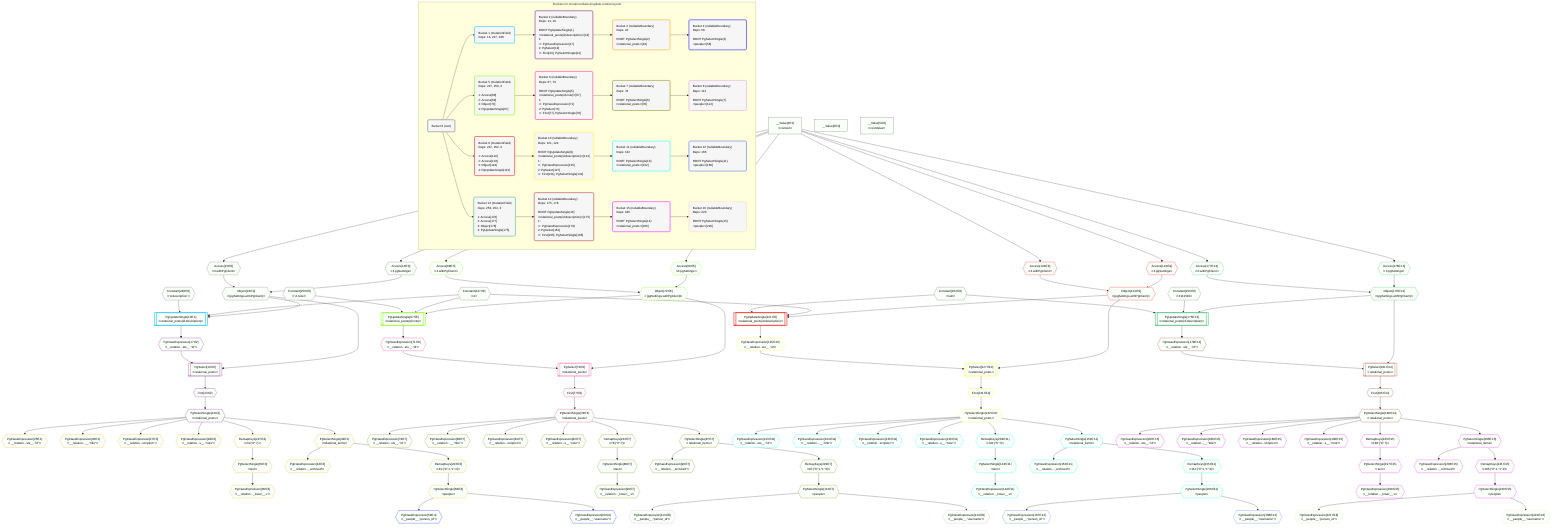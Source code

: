 %%{init: {'themeVariables': { 'fontSize': '12px'}}}%%
graph TD
    classDef path fill:#eee,stroke:#000,color:#000
    classDef plan fill:#fff,stroke-width:1px,color:#000
    classDef itemplan fill:#fff,stroke-width:2px,color:#000
    classDef unbatchedplan fill:#dff,stroke-width:1px,color:#000
    classDef sideeffectplan fill:#fcc,stroke-width:2px,color:#000
    classDef bucket fill:#f6f6f6,color:#000,stroke-width:2px,text-align:left


    %% plan dependencies
    Object16{{"Object[16∈0]<br />ᐸ{pgSettings,withPgClient}ᐳ"}}:::plan
    Access14{{"Access[14∈0]<br />ᐸ3.pgSettingsᐳ"}}:::plan
    Access15{{"Access[15∈0]<br />ᐸ3.withPgClientᐳ"}}:::plan
    Access14 & Access15 --> Object16
    __Value3["__Value[3∈0]<br />ᐸcontextᐳ"]:::plan
    __Value3 --> Access14
    __Value3 --> Access15
    __Value0["__Value[0∈0]"]:::plan
    __Value5["__Value[5∈0]<br />ᐸrootValueᐳ"]:::plan
    Constant247{{"Constant[247∈0]<br />ᐸ4ᐳ"}}:::plan
    Constant248{{"Constant[248∈0]<br />ᐸ'A description'ᐳ"}}:::plan
    Constant250{{"Constant[250∈0]<br />ᐸ'A note'ᐳ"}}:::plan
    Constant252{{"Constant[252∈0]<br />ᐸnullᐳ"}}:::plan
    Constant253{{"Constant[253∈0]<br />ᐸ3141592ᐳ"}}:::plan
    PgUpdateSingle13[["PgUpdateSingle[13∈1]<br />ᐸrelational_posts(id;description)ᐳ"]]:::sideeffectplan
    Object16 & Constant247 & Constant248 --> PgUpdateSingle13
    PgSelect19[["PgSelect[19∈2]<br />ᐸrelational_postsᐳ"]]:::plan
    PgClassExpression17{{"PgClassExpression[17∈2]<br />ᐸ__relation...sts__.”id”ᐳ"}}:::plan
    Object16 & PgClassExpression17 --> PgSelect19
    PgUpdateSingle13 --> PgClassExpression17
    First23{{"First[23∈2]"}}:::plan
    PgSelect19 --> First23
    PgSelectSingle24{{"PgSelectSingle[24∈2]<br />ᐸrelational_postsᐳ"}}:::plan
    First23 --> PgSelectSingle24
    PgClassExpression25{{"PgClassExpression[25∈3]<br />ᐸ__relation...sts__.”id”ᐳ"}}:::plan
    PgSelectSingle24 --> PgClassExpression25
    PgClassExpression26{{"PgClassExpression[26∈3]<br />ᐸ__relation...__.”title”ᐳ"}}:::plan
    PgSelectSingle24 --> PgClassExpression26
    PgClassExpression27{{"PgClassExpression[27∈3]<br />ᐸ__relation...scription”ᐳ"}}:::plan
    PgSelectSingle24 --> PgClassExpression27
    PgClassExpression28{{"PgClassExpression[28∈3]<br />ᐸ__relation...s__.”note”ᐳ"}}:::plan
    PgSelectSingle24 --> PgClassExpression28
    PgSelectSingle35{{"PgSelectSingle[35∈3]<br />ᐸtextᐳ"}}:::plan
    RemapKeys227{{"RemapKeys[227∈3]<br />ᐸ24:{”0”:7}ᐳ"}}:::plan
    RemapKeys227 --> PgSelectSingle35
    PgClassExpression36{{"PgClassExpression[36∈3]<br />ᐸ__relation..._lower__.vᐳ"}}:::plan
    PgSelectSingle35 --> PgClassExpression36
    PgSelectSingle43{{"PgSelectSingle[43∈3]<br />ᐸrelational_itemsᐳ"}}:::plan
    PgSelectSingle24 --> PgSelectSingle43
    PgClassExpression44{{"PgClassExpression[44∈3]<br />ᐸ__relation..._archived”ᐳ"}}:::plan
    PgSelectSingle43 --> PgClassExpression44
    PgSelectSingle58{{"PgSelectSingle[58∈3]<br />ᐸpeopleᐳ"}}:::plan
    RemapKeys223{{"RemapKeys[223∈3]<br />ᐸ43:{”0”:1,”1”:2}ᐳ"}}:::plan
    RemapKeys223 --> PgSelectSingle58
    PgSelectSingle43 --> RemapKeys223
    PgSelectSingle24 --> RemapKeys227
    PgClassExpression59{{"PgClassExpression[59∈4]<br />ᐸ__people__.”person_id”ᐳ"}}:::plan
    PgSelectSingle58 --> PgClassExpression59
    PgClassExpression60{{"PgClassExpression[60∈4]<br />ᐸ__people__.”username”ᐳ"}}:::plan
    PgSelectSingle58 --> PgClassExpression60
    PgUpdateSingle67[["PgUpdateSingle[67∈5]<br />ᐸrelational_posts(id;note)ᐳ"]]:::sideeffectplan
    Object70{{"Object[70∈5]<br />ᐸ{pgSettings,withPgClient}ᐳ"}}:::plan
    Object70 & Constant247 & Constant250 --> PgUpdateSingle67
    Access68{{"Access[68∈5]<br />ᐸ3.pgSettingsᐳ"}}:::plan
    Access69{{"Access[69∈5]<br />ᐸ3.withPgClientᐳ"}}:::plan
    Access68 & Access69 --> Object70
    __Value3 --> Access68
    __Value3 --> Access69
    PgSelect73[["PgSelect[73∈6]<br />ᐸrelational_postsᐳ"]]:::plan
    PgClassExpression71{{"PgClassExpression[71∈6]<br />ᐸ__relation...sts__.”id”ᐳ"}}:::plan
    Object70 & PgClassExpression71 --> PgSelect73
    PgUpdateSingle67 --> PgClassExpression71
    First77{{"First[77∈6]"}}:::plan
    PgSelect73 --> First77
    PgSelectSingle78{{"PgSelectSingle[78∈6]<br />ᐸrelational_postsᐳ"}}:::plan
    First77 --> PgSelectSingle78
    PgClassExpression79{{"PgClassExpression[79∈7]<br />ᐸ__relation...sts__.”id”ᐳ"}}:::plan
    PgSelectSingle78 --> PgClassExpression79
    PgClassExpression80{{"PgClassExpression[80∈7]<br />ᐸ__relation...__.”title”ᐳ"}}:::plan
    PgSelectSingle78 --> PgClassExpression80
    PgClassExpression81{{"PgClassExpression[81∈7]<br />ᐸ__relation...scription”ᐳ"}}:::plan
    PgSelectSingle78 --> PgClassExpression81
    PgClassExpression82{{"PgClassExpression[82∈7]<br />ᐸ__relation...s__.”note”ᐳ"}}:::plan
    PgSelectSingle78 --> PgClassExpression82
    PgSelectSingle89{{"PgSelectSingle[89∈7]<br />ᐸtextᐳ"}}:::plan
    RemapKeys233{{"RemapKeys[233∈7]<br />ᐸ78:{”0”:7}ᐳ"}}:::plan
    RemapKeys233 --> PgSelectSingle89
    PgClassExpression90{{"PgClassExpression[90∈7]<br />ᐸ__relation..._lower__.vᐳ"}}:::plan
    PgSelectSingle89 --> PgClassExpression90
    PgSelectSingle97{{"PgSelectSingle[97∈7]<br />ᐸrelational_itemsᐳ"}}:::plan
    PgSelectSingle78 --> PgSelectSingle97
    PgClassExpression98{{"PgClassExpression[98∈7]<br />ᐸ__relation..._archived”ᐳ"}}:::plan
    PgSelectSingle97 --> PgClassExpression98
    PgSelectSingle112{{"PgSelectSingle[112∈7]<br />ᐸpeopleᐳ"}}:::plan
    RemapKeys229{{"RemapKeys[229∈7]<br />ᐸ97:{”0”:1,”1”:2}ᐳ"}}:::plan
    RemapKeys229 --> PgSelectSingle112
    PgSelectSingle97 --> RemapKeys229
    PgSelectSingle78 --> RemapKeys233
    PgClassExpression113{{"PgClassExpression[113∈8]<br />ᐸ__people__.”person_id”ᐳ"}}:::plan
    PgSelectSingle112 --> PgClassExpression113
    PgClassExpression114{{"PgClassExpression[114∈8]<br />ᐸ__people__.”username”ᐳ"}}:::plan
    PgSelectSingle112 --> PgClassExpression114
    PgUpdateSingle121[["PgUpdateSingle[121∈9]<br />ᐸrelational_posts(id;description)ᐳ"]]:::sideeffectplan
    Object124{{"Object[124∈9]<br />ᐸ{pgSettings,withPgClient}ᐳ"}}:::plan
    Object124 & Constant247 & Constant252 --> PgUpdateSingle121
    Access122{{"Access[122∈9]<br />ᐸ3.pgSettingsᐳ"}}:::plan
    Access123{{"Access[123∈9]<br />ᐸ3.withPgClientᐳ"}}:::plan
    Access122 & Access123 --> Object124
    __Value3 --> Access122
    __Value3 --> Access123
    PgSelect127[["PgSelect[127∈10]<br />ᐸrelational_postsᐳ"]]:::plan
    PgClassExpression125{{"PgClassExpression[125∈10]<br />ᐸ__relation...sts__.”id”ᐳ"}}:::plan
    Object124 & PgClassExpression125 --> PgSelect127
    PgUpdateSingle121 --> PgClassExpression125
    First131{{"First[131∈10]"}}:::plan
    PgSelect127 --> First131
    PgSelectSingle132{{"PgSelectSingle[132∈10]<br />ᐸrelational_postsᐳ"}}:::plan
    First131 --> PgSelectSingle132
    PgClassExpression133{{"PgClassExpression[133∈11]<br />ᐸ__relation...sts__.”id”ᐳ"}}:::plan
    PgSelectSingle132 --> PgClassExpression133
    PgClassExpression134{{"PgClassExpression[134∈11]<br />ᐸ__relation...__.”title”ᐳ"}}:::plan
    PgSelectSingle132 --> PgClassExpression134
    PgClassExpression135{{"PgClassExpression[135∈11]<br />ᐸ__relation...scription”ᐳ"}}:::plan
    PgSelectSingle132 --> PgClassExpression135
    PgClassExpression136{{"PgClassExpression[136∈11]<br />ᐸ__relation...s__.”note”ᐳ"}}:::plan
    PgSelectSingle132 --> PgClassExpression136
    PgSelectSingle143{{"PgSelectSingle[143∈11]<br />ᐸtextᐳ"}}:::plan
    RemapKeys239{{"RemapKeys[239∈11]<br />ᐸ132:{”0”:7}ᐳ"}}:::plan
    RemapKeys239 --> PgSelectSingle143
    PgClassExpression144{{"PgClassExpression[144∈11]<br />ᐸ__relation..._lower__.vᐳ"}}:::plan
    PgSelectSingle143 --> PgClassExpression144
    PgSelectSingle151{{"PgSelectSingle[151∈11]<br />ᐸrelational_itemsᐳ"}}:::plan
    PgSelectSingle132 --> PgSelectSingle151
    PgClassExpression152{{"PgClassExpression[152∈11]<br />ᐸ__relation..._archived”ᐳ"}}:::plan
    PgSelectSingle151 --> PgClassExpression152
    PgSelectSingle166{{"PgSelectSingle[166∈11]<br />ᐸpeopleᐳ"}}:::plan
    RemapKeys235{{"RemapKeys[235∈11]<br />ᐸ151:{”0”:1,”1”:2}ᐳ"}}:::plan
    RemapKeys235 --> PgSelectSingle166
    PgSelectSingle151 --> RemapKeys235
    PgSelectSingle132 --> RemapKeys239
    PgClassExpression167{{"PgClassExpression[167∈12]<br />ᐸ__people__.”person_id”ᐳ"}}:::plan
    PgSelectSingle166 --> PgClassExpression167
    PgClassExpression168{{"PgClassExpression[168∈12]<br />ᐸ__people__.”username”ᐳ"}}:::plan
    PgSelectSingle166 --> PgClassExpression168
    PgUpdateSingle175[["PgUpdateSingle[175∈13]<br />ᐸrelational_posts(id;description)ᐳ"]]:::sideeffectplan
    Object178{{"Object[178∈13]<br />ᐸ{pgSettings,withPgClient}ᐳ"}}:::plan
    Object178 & Constant253 & Constant252 --> PgUpdateSingle175
    Access176{{"Access[176∈13]<br />ᐸ3.pgSettingsᐳ"}}:::plan
    Access177{{"Access[177∈13]<br />ᐸ3.withPgClientᐳ"}}:::plan
    Access176 & Access177 --> Object178
    __Value3 --> Access176
    __Value3 --> Access177
    PgSelect181[["PgSelect[181∈14]<br />ᐸrelational_postsᐳ"]]:::plan
    PgClassExpression179{{"PgClassExpression[179∈14]<br />ᐸ__relation...sts__.”id”ᐳ"}}:::plan
    Object178 & PgClassExpression179 --> PgSelect181
    PgUpdateSingle175 --> PgClassExpression179
    First185{{"First[185∈14]"}}:::plan
    PgSelect181 --> First185
    PgSelectSingle186{{"PgSelectSingle[186∈14]<br />ᐸrelational_postsᐳ"}}:::plan
    First185 --> PgSelectSingle186
    PgClassExpression187{{"PgClassExpression[187∈15]<br />ᐸ__relation...sts__.”id”ᐳ"}}:::plan
    PgSelectSingle186 --> PgClassExpression187
    PgClassExpression188{{"PgClassExpression[188∈15]<br />ᐸ__relation...__.”title”ᐳ"}}:::plan
    PgSelectSingle186 --> PgClassExpression188
    PgClassExpression189{{"PgClassExpression[189∈15]<br />ᐸ__relation...scription”ᐳ"}}:::plan
    PgSelectSingle186 --> PgClassExpression189
    PgClassExpression190{{"PgClassExpression[190∈15]<br />ᐸ__relation...s__.”note”ᐳ"}}:::plan
    PgSelectSingle186 --> PgClassExpression190
    PgSelectSingle197{{"PgSelectSingle[197∈15]<br />ᐸtextᐳ"}}:::plan
    RemapKeys245{{"RemapKeys[245∈15]<br />ᐸ186:{”0”:7}ᐳ"}}:::plan
    RemapKeys245 --> PgSelectSingle197
    PgClassExpression198{{"PgClassExpression[198∈15]<br />ᐸ__relation..._lower__.vᐳ"}}:::plan
    PgSelectSingle197 --> PgClassExpression198
    PgSelectSingle205{{"PgSelectSingle[205∈15]<br />ᐸrelational_itemsᐳ"}}:::plan
    PgSelectSingle186 --> PgSelectSingle205
    PgClassExpression206{{"PgClassExpression[206∈15]<br />ᐸ__relation..._archived”ᐳ"}}:::plan
    PgSelectSingle205 --> PgClassExpression206
    PgSelectSingle220{{"PgSelectSingle[220∈15]<br />ᐸpeopleᐳ"}}:::plan
    RemapKeys241{{"RemapKeys[241∈15]<br />ᐸ205:{”0”:1,”1”:2}ᐳ"}}:::plan
    RemapKeys241 --> PgSelectSingle220
    PgSelectSingle205 --> RemapKeys241
    PgSelectSingle186 --> RemapKeys245
    PgClassExpression221{{"PgClassExpression[221∈16]<br />ᐸ__people__.”person_id”ᐳ"}}:::plan
    PgSelectSingle220 --> PgClassExpression221
    PgClassExpression222{{"PgClassExpression[222∈16]<br />ᐸ__people__.”username”ᐳ"}}:::plan
    PgSelectSingle220 --> PgClassExpression222

    %% define steps

    subgraph "Buckets for mutations/basics/update-relational-post"
    Bucket0("Bucket 0 (root)"):::bucket
    classDef bucket0 stroke:#696969
    class Bucket0,__Value0,__Value3,__Value5,Access14,Access15,Object16,Constant247,Constant248,Constant250,Constant252,Constant253 bucket0
    Bucket1("Bucket 1 (mutationField)<br />Deps: 16, 247, 248"):::bucket
    classDef bucket1 stroke:#00bfff
    class Bucket1,PgUpdateSingle13 bucket1
    Bucket2("Bucket 2 (nullableBoundary)<br />Deps: 13, 16<br /><br />ROOT PgUpdateSingle{1}ᐸrelational_posts(id;description)ᐳ[13]<br />1: <br />ᐳ: PgClassExpression[17]<br />2: PgSelect[19]<br />ᐳ: First[23], PgSelectSingle[24]"):::bucket
    classDef bucket2 stroke:#7f007f
    class Bucket2,PgClassExpression17,PgSelect19,First23,PgSelectSingle24 bucket2
    Bucket3("Bucket 3 (nullableBoundary)<br />Deps: 24<br /><br />ROOT PgSelectSingle{2}ᐸrelational_postsᐳ[24]"):::bucket
    classDef bucket3 stroke:#ffa500
    class Bucket3,PgClassExpression25,PgClassExpression26,PgClassExpression27,PgClassExpression28,PgSelectSingle35,PgClassExpression36,PgSelectSingle43,PgClassExpression44,PgSelectSingle58,RemapKeys223,RemapKeys227 bucket3
    Bucket4("Bucket 4 (nullableBoundary)<br />Deps: 58<br /><br />ROOT PgSelectSingle{3}ᐸpeopleᐳ[58]"):::bucket
    classDef bucket4 stroke:#0000ff
    class Bucket4,PgClassExpression59,PgClassExpression60 bucket4
    Bucket5("Bucket 5 (mutationField)<br />Deps: 247, 250, 3<br /><br />1: Access[68]<br />2: Access[69]<br />3: Object[70]<br />4: PgUpdateSingle[67]"):::bucket
    classDef bucket5 stroke:#7fff00
    class Bucket5,PgUpdateSingle67,Access68,Access69,Object70 bucket5
    Bucket6("Bucket 6 (nullableBoundary)<br />Deps: 67, 70<br /><br />ROOT PgUpdateSingle{5}ᐸrelational_posts(id;note)ᐳ[67]<br />1: <br />ᐳ: PgClassExpression[71]<br />2: PgSelect[73]<br />ᐳ: First[77], PgSelectSingle[78]"):::bucket
    classDef bucket6 stroke:#ff1493
    class Bucket6,PgClassExpression71,PgSelect73,First77,PgSelectSingle78 bucket6
    Bucket7("Bucket 7 (nullableBoundary)<br />Deps: 78<br /><br />ROOT PgSelectSingle{6}ᐸrelational_postsᐳ[78]"):::bucket
    classDef bucket7 stroke:#808000
    class Bucket7,PgClassExpression79,PgClassExpression80,PgClassExpression81,PgClassExpression82,PgSelectSingle89,PgClassExpression90,PgSelectSingle97,PgClassExpression98,PgSelectSingle112,RemapKeys229,RemapKeys233 bucket7
    Bucket8("Bucket 8 (nullableBoundary)<br />Deps: 112<br /><br />ROOT PgSelectSingle{7}ᐸpeopleᐳ[112]"):::bucket
    classDef bucket8 stroke:#dda0dd
    class Bucket8,PgClassExpression113,PgClassExpression114 bucket8
    Bucket9("Bucket 9 (mutationField)<br />Deps: 247, 252, 3<br /><br />1: Access[122]<br />2: Access[123]<br />3: Object[124]<br />4: PgUpdateSingle[121]"):::bucket
    classDef bucket9 stroke:#ff0000
    class Bucket9,PgUpdateSingle121,Access122,Access123,Object124 bucket9
    Bucket10("Bucket 10 (nullableBoundary)<br />Deps: 121, 124<br /><br />ROOT PgUpdateSingle{9}ᐸrelational_posts(id;description)ᐳ[121]<br />1: <br />ᐳ: PgClassExpression[125]<br />2: PgSelect[127]<br />ᐳ: First[131], PgSelectSingle[132]"):::bucket
    classDef bucket10 stroke:#ffff00
    class Bucket10,PgClassExpression125,PgSelect127,First131,PgSelectSingle132 bucket10
    Bucket11("Bucket 11 (nullableBoundary)<br />Deps: 132<br /><br />ROOT PgSelectSingle{10}ᐸrelational_postsᐳ[132]"):::bucket
    classDef bucket11 stroke:#00ffff
    class Bucket11,PgClassExpression133,PgClassExpression134,PgClassExpression135,PgClassExpression136,PgSelectSingle143,PgClassExpression144,PgSelectSingle151,PgClassExpression152,PgSelectSingle166,RemapKeys235,RemapKeys239 bucket11
    Bucket12("Bucket 12 (nullableBoundary)<br />Deps: 166<br /><br />ROOT PgSelectSingle{11}ᐸpeopleᐳ[166]"):::bucket
    classDef bucket12 stroke:#4169e1
    class Bucket12,PgClassExpression167,PgClassExpression168 bucket12
    Bucket13("Bucket 13 (mutationField)<br />Deps: 253, 252, 3<br /><br />1: Access[176]<br />2: Access[177]<br />3: Object[178]<br />4: PgUpdateSingle[175]"):::bucket
    classDef bucket13 stroke:#3cb371
    class Bucket13,PgUpdateSingle175,Access176,Access177,Object178 bucket13
    Bucket14("Bucket 14 (nullableBoundary)<br />Deps: 175, 178<br /><br />ROOT PgUpdateSingle{13}ᐸrelational_posts(id;description)ᐳ[175]<br />1: <br />ᐳ: PgClassExpression[179]<br />2: PgSelect[181]<br />ᐳ: First[185], PgSelectSingle[186]"):::bucket
    classDef bucket14 stroke:#a52a2a
    class Bucket14,PgClassExpression179,PgSelect181,First185,PgSelectSingle186 bucket14
    Bucket15("Bucket 15 (nullableBoundary)<br />Deps: 186<br /><br />ROOT PgSelectSingle{14}ᐸrelational_postsᐳ[186]"):::bucket
    classDef bucket15 stroke:#ff00ff
    class Bucket15,PgClassExpression187,PgClassExpression188,PgClassExpression189,PgClassExpression190,PgSelectSingle197,PgClassExpression198,PgSelectSingle205,PgClassExpression206,PgSelectSingle220,RemapKeys241,RemapKeys245 bucket15
    Bucket16("Bucket 16 (nullableBoundary)<br />Deps: 220<br /><br />ROOT PgSelectSingle{15}ᐸpeopleᐳ[220]"):::bucket
    classDef bucket16 stroke:#f5deb3
    class Bucket16,PgClassExpression221,PgClassExpression222 bucket16
    Bucket0 --> Bucket1 & Bucket5 & Bucket9 & Bucket13
    Bucket1 --> Bucket2
    Bucket2 --> Bucket3
    Bucket3 --> Bucket4
    Bucket5 --> Bucket6
    Bucket6 --> Bucket7
    Bucket7 --> Bucket8
    Bucket9 --> Bucket10
    Bucket10 --> Bucket11
    Bucket11 --> Bucket12
    Bucket13 --> Bucket14
    Bucket14 --> Bucket15
    Bucket15 --> Bucket16
    classDef unary fill:#fafffa,borderWidth:8px
    class Object16,Access14,Access15,__Value0,__Value3,__Value5,Constant247,Constant248,Constant250,Constant252,Constant253,PgUpdateSingle13,PgSelect19,PgClassExpression17,First23,PgSelectSingle24,PgClassExpression25,PgClassExpression26,PgClassExpression27,PgClassExpression28,PgSelectSingle35,PgClassExpression36,PgSelectSingle43,PgClassExpression44,PgSelectSingle58,RemapKeys223,RemapKeys227,PgClassExpression59,PgClassExpression60,PgUpdateSingle67,Object70,Access68,Access69,PgSelect73,PgClassExpression71,First77,PgSelectSingle78,PgClassExpression79,PgClassExpression80,PgClassExpression81,PgClassExpression82,PgSelectSingle89,PgClassExpression90,PgSelectSingle97,PgClassExpression98,PgSelectSingle112,RemapKeys229,RemapKeys233,PgClassExpression113,PgClassExpression114,PgUpdateSingle121,Object124,Access122,Access123,PgSelect127,PgClassExpression125,First131,PgSelectSingle132,PgClassExpression133,PgClassExpression134,PgClassExpression135,PgClassExpression136,PgSelectSingle143,PgClassExpression144,PgSelectSingle151,PgClassExpression152,PgSelectSingle166,RemapKeys235,RemapKeys239,PgClassExpression167,PgClassExpression168,PgUpdateSingle175,Object178,Access176,Access177,PgSelect181,PgClassExpression179,First185,PgSelectSingle186,PgClassExpression187,PgClassExpression188,PgClassExpression189,PgClassExpression190,PgSelectSingle197,PgClassExpression198,PgSelectSingle205,PgClassExpression206,PgSelectSingle220,RemapKeys241,RemapKeys245,PgClassExpression221,PgClassExpression222 unary
    end